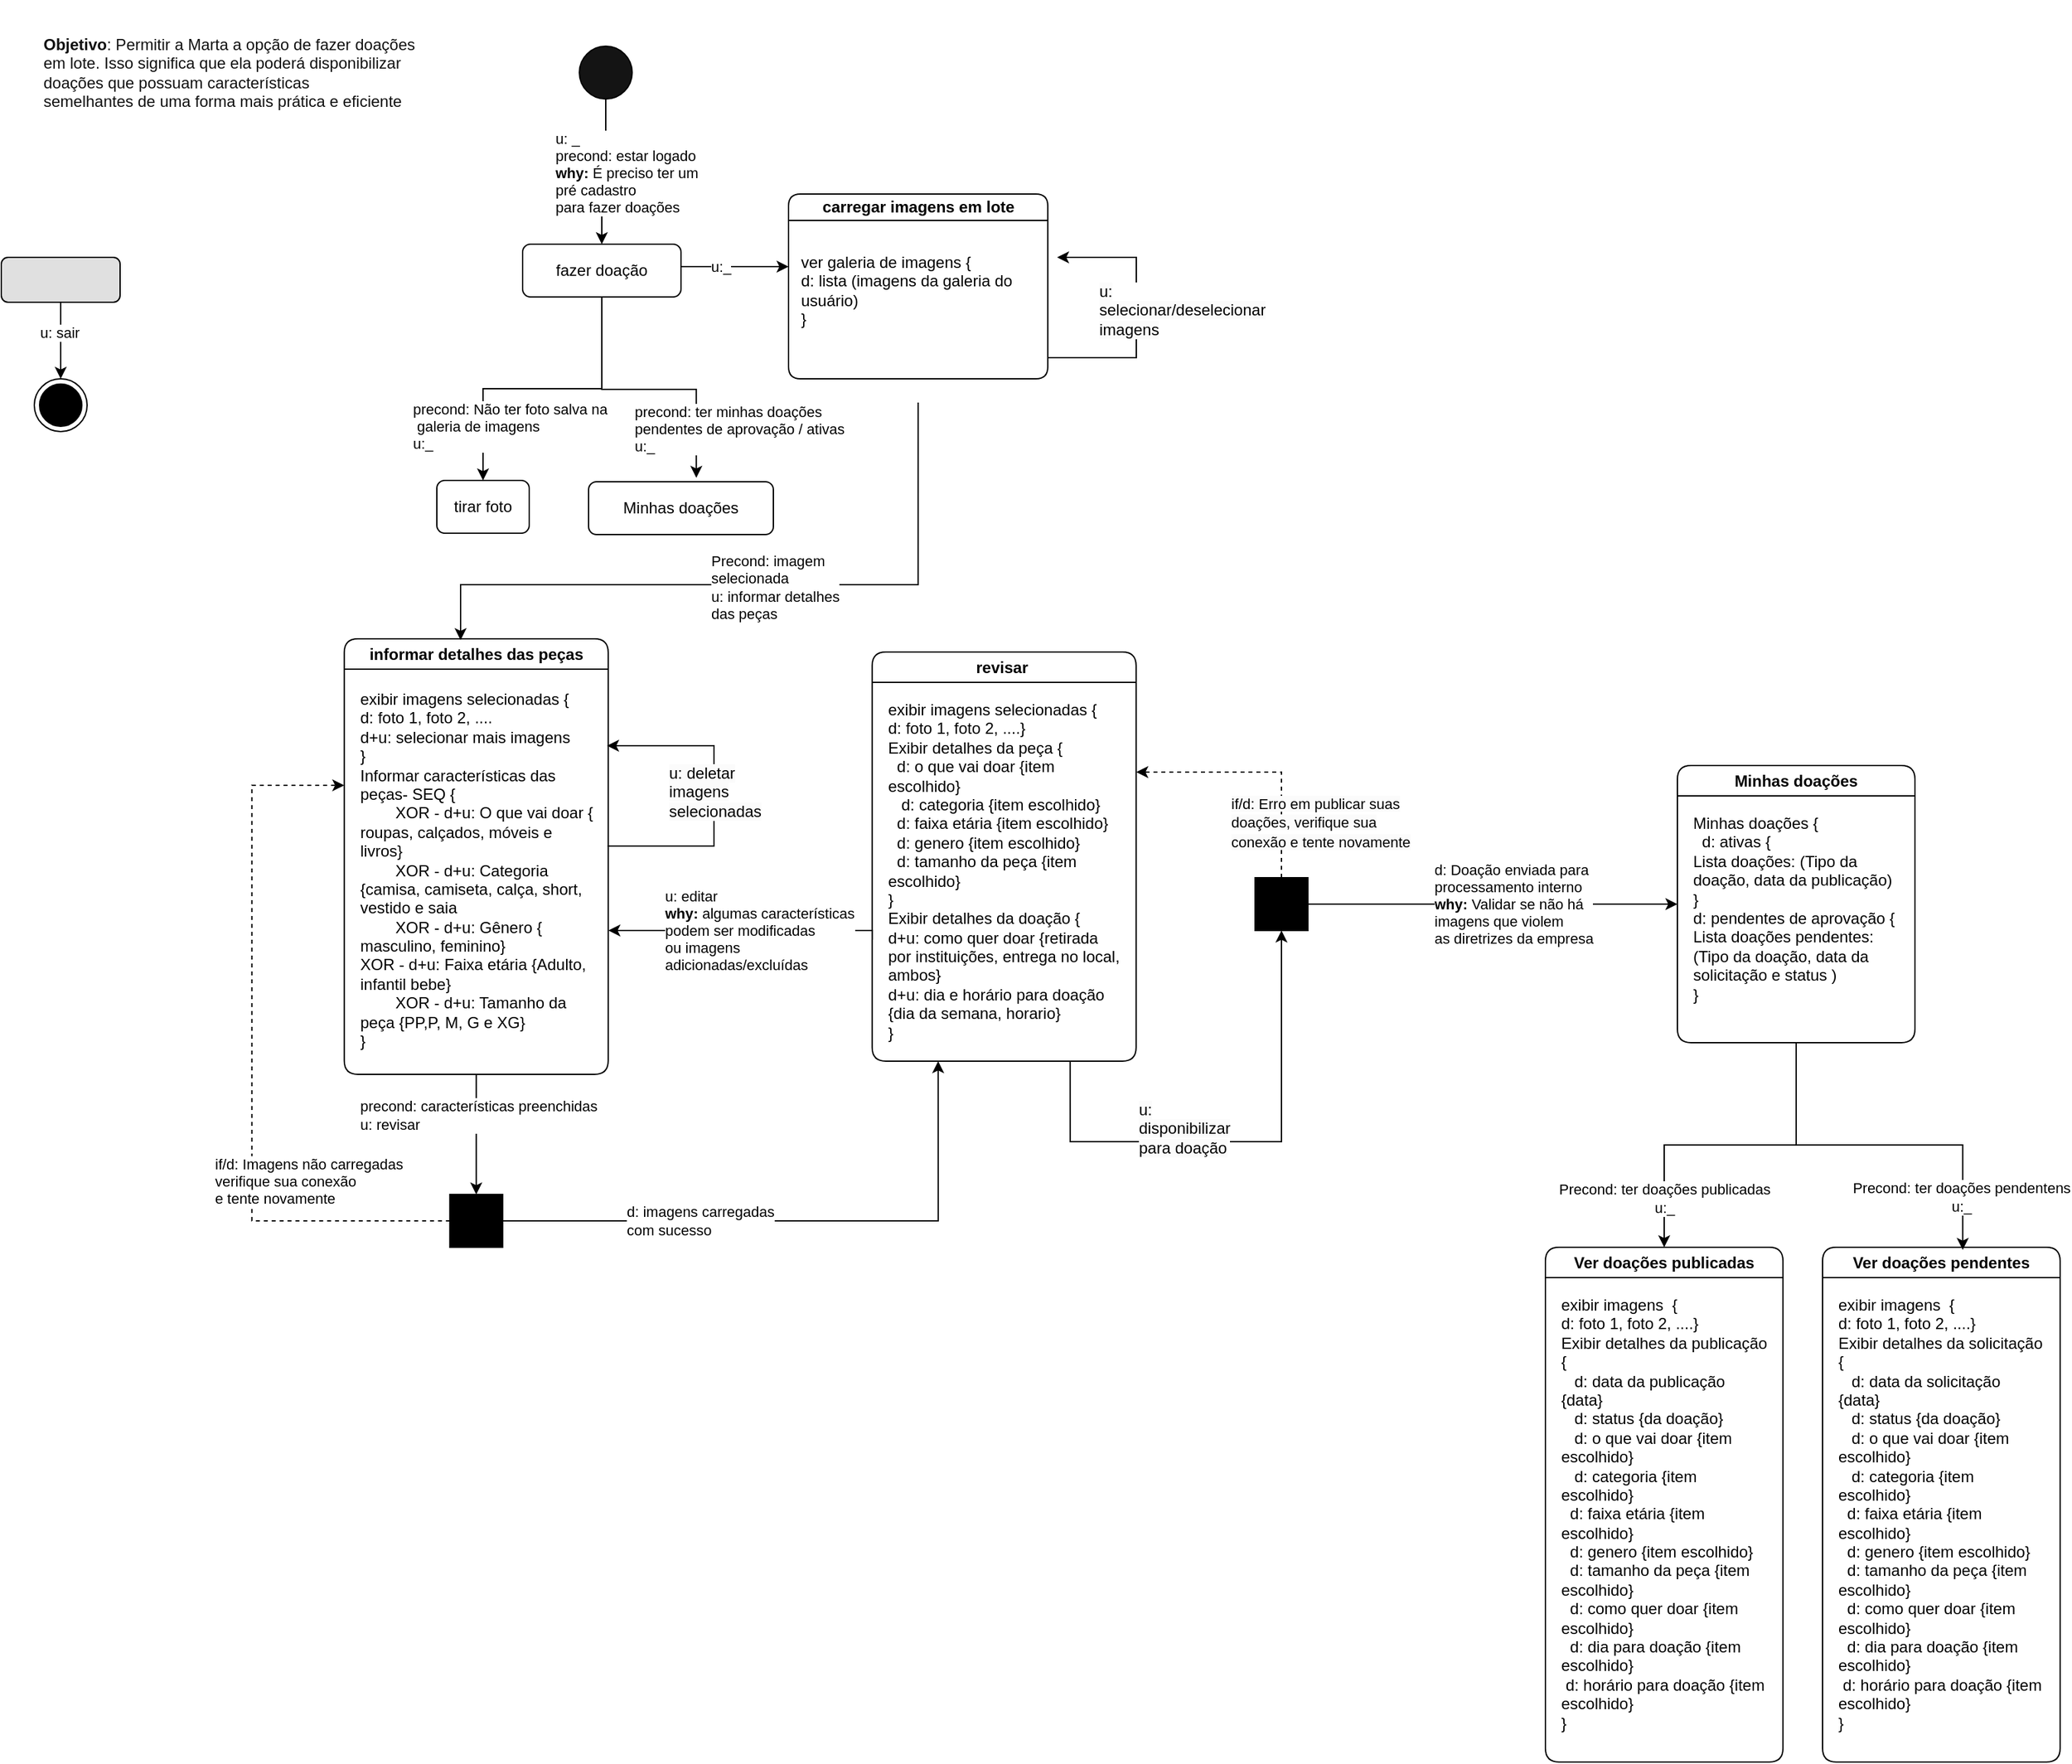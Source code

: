 <mxfile version="24.2.5" type="device">
  <diagram name="Juliano-Marta-2" id="yAd-Tq3l6dt5-tlFk5LD">
    <mxGraphModel dx="1114" dy="671" grid="1" gridSize="10" guides="1" tooltips="1" connect="1" arrows="1" fold="1" page="1" pageScale="1" pageWidth="827" pageHeight="1169" math="0" shadow="0">
      <root>
        <mxCell id="iCmCGEU5eT1s75Sd7U7e-0" />
        <mxCell id="iCmCGEU5eT1s75Sd7U7e-1" parent="iCmCGEU5eT1s75Sd7U7e-0" />
        <mxCell id="iCmCGEU5eT1s75Sd7U7e-2" value="" style="edgeStyle=orthogonalEdgeStyle;rounded=0;orthogonalLoop=1;jettySize=auto;html=1;" parent="iCmCGEU5eT1s75Sd7U7e-1" edge="1">
          <mxGeometry relative="1" as="geometry">
            <mxPoint x="970" y="245" as="sourcePoint" />
          </mxGeometry>
        </mxCell>
        <mxCell id="iCmCGEU5eT1s75Sd7U7e-3" value="" style="edgeStyle=orthogonalEdgeStyle;rounded=0;orthogonalLoop=1;jettySize=auto;html=1;" parent="iCmCGEU5eT1s75Sd7U7e-1" edge="1">
          <mxGeometry relative="1" as="geometry">
            <mxPoint x="1200" y="245" as="sourcePoint" />
          </mxGeometry>
        </mxCell>
        <mxCell id="iCmCGEU5eT1s75Sd7U7e-4" value="" style="edgeStyle=orthogonalEdgeStyle;rounded=0;orthogonalLoop=1;jettySize=auto;html=1;" parent="iCmCGEU5eT1s75Sd7U7e-1" edge="1">
          <mxGeometry relative="1" as="geometry">
            <mxPoint x="1415" y="245" as="sourcePoint" />
          </mxGeometry>
        </mxCell>
        <mxCell id="iCmCGEU5eT1s75Sd7U7e-5" value="" style="edgeStyle=orthogonalEdgeStyle;rounded=0;orthogonalLoop=1;jettySize=auto;html=1;" parent="iCmCGEU5eT1s75Sd7U7e-1" edge="1">
          <mxGeometry relative="1" as="geometry">
            <mxPoint x="1630" y="245" as="sourcePoint" />
          </mxGeometry>
        </mxCell>
        <mxCell id="iCmCGEU5eT1s75Sd7U7e-9" value="" style="edgeStyle=orthogonalEdgeStyle;rounded=0;orthogonalLoop=1;jettySize=auto;html=1;" parent="iCmCGEU5eT1s75Sd7U7e-1" edge="1">
          <mxGeometry relative="1" as="geometry">
            <mxPoint x="636.5" y="247" as="targetPoint" />
            <mxPoint x="555.0" y="247" as="sourcePoint" />
          </mxGeometry>
        </mxCell>
        <mxCell id="iCmCGEU5eT1s75Sd7U7e-10" value="u:_" style="edgeLabel;html=1;align=center;verticalAlign=middle;resizable=0;points=[];" parent="iCmCGEU5eT1s75Sd7U7e-9" connectable="0" vertex="1">
          <mxGeometry x="-0.279" relative="1" as="geometry">
            <mxPoint as="offset" />
          </mxGeometry>
        </mxCell>
        <mxCell id="iCmCGEU5eT1s75Sd7U7e-15" value="" style="group" parent="iCmCGEU5eT1s75Sd7U7e-1" connectable="0" vertex="1">
          <mxGeometry x="299.86" y="529" width="200" height="330" as="geometry" />
        </mxCell>
        <mxCell id="iCmCGEU5eT1s75Sd7U7e-16" value="informar detalhes das peças" style="swimlane;whiteSpace=wrap;html=1;rounded=1;container=0;" parent="iCmCGEU5eT1s75Sd7U7e-15" vertex="1">
          <mxGeometry width="200" height="330" as="geometry" />
        </mxCell>
        <mxCell id="iCmCGEU5eT1s75Sd7U7e-17" value="exibir imagens selecionadas {&lt;br&gt;d: foto 1, foto 2, ....&lt;br&gt;d+u: selecionar mais imagens&lt;br&gt;}&lt;br&gt;Informar características das peças- SEQ {&lt;br&gt;&lt;span style=&quot;white-space: pre;&quot;&gt;&#x9;&lt;/span&gt;XOR - d+u: O que vai doar { roupas, calçados, móveis e livros}&lt;br&gt;&lt;span style=&quot;white-space: pre;&quot;&gt;&#x9;&lt;/span&gt;XOR -&amp;nbsp;d+u: Categoria {camisa, camiseta, calça, short, vestido e saia&lt;br&gt;&lt;span style=&quot;white-space: pre;&quot;&gt;&#x9;&lt;/span&gt;XOR -&amp;nbsp;d+u: Gênero { masculino, feminino}&lt;span style=&quot;white-space: pre;&quot;&gt;&#x9;&lt;/span&gt;&lt;br&gt;XOR -&amp;nbsp;d+u: Faixa etária {Adulto, infantil bebe}&lt;br&gt;&lt;span style=&quot;white-space: pre;&quot;&gt;&#x9;&lt;/span&gt;XOR -&amp;nbsp;d+u: Tamanho da peça {PP,P, M, G e XG}&lt;br&gt;}" style="text;html=1;align=left;verticalAlign=top;whiteSpace=wrap;rounded=0;container=0;" parent="iCmCGEU5eT1s75Sd7U7e-15" vertex="1">
          <mxGeometry x="10" y="31.935" width="180" height="287.419" as="geometry" />
        </mxCell>
        <mxCell id="iCmCGEU5eT1s75Sd7U7e-18" style="edgeStyle=orthogonalEdgeStyle;rounded=0;orthogonalLoop=1;jettySize=auto;html=1;exitX=0.5;exitY=1;exitDx=0;exitDy=0;" parent="iCmCGEU5eT1s75Sd7U7e-1" edge="1">
          <mxGeometry relative="1" as="geometry">
            <Array as="points">
              <mxPoint x="735" y="488" />
              <mxPoint x="388" y="488" />
            </Array>
            <mxPoint x="734.715" y="350" as="sourcePoint" />
            <mxPoint x="388" y="530" as="targetPoint" />
          </mxGeometry>
        </mxCell>
        <mxCell id="iCmCGEU5eT1s75Sd7U7e-19" value="Precond: imagem &lt;br&gt;selecionada&lt;br&gt;u: informar detalhes &lt;br&gt;das peças" style="edgeLabel;html=1;align=left;verticalAlign=middle;resizable=0;points=[];" parent="iCmCGEU5eT1s75Sd7U7e-18" connectable="0" vertex="1">
          <mxGeometry x="-0.03" y="2" relative="1" as="geometry">
            <mxPoint x="-41" as="offset" />
          </mxGeometry>
        </mxCell>
        <mxCell id="iCmCGEU5eT1s75Sd7U7e-20" style="edgeStyle=orthogonalEdgeStyle;rounded=0;orthogonalLoop=1;jettySize=auto;html=1;" parent="iCmCGEU5eT1s75Sd7U7e-1" edge="1">
          <mxGeometry relative="1" as="geometry">
            <mxPoint x="700" y="757" as="sourcePoint" />
            <mxPoint x="500" y="750" as="targetPoint" />
            <Array as="points">
              <mxPoint x="700" y="750" />
            </Array>
          </mxGeometry>
        </mxCell>
        <mxCell id="ITZU4n59MmsmW6ebiXtw-7" value="&lt;span style=&quot;&quot;&gt;u: editar&lt;/span&gt;&lt;br style=&quot;&quot;&gt;&lt;b style=&quot;&quot;&gt;why:&amp;nbsp;&lt;/b&gt;&lt;span style=&quot;&quot;&gt;algumas características&lt;/span&gt;&lt;br style=&quot;&quot;&gt;&lt;span style=&quot;&quot;&gt;podem ser modificadas&lt;br&gt;ou imagens&lt;br&gt;&lt;div style=&quot;&quot;&gt;adicionadas/excluídas&lt;/div&gt;&lt;/span&gt;" style="edgeLabel;html=1;align=left;verticalAlign=middle;resizable=0;points=[];" parent="iCmCGEU5eT1s75Sd7U7e-20" vertex="1" connectable="0">
          <mxGeometry x="0.078" relative="1" as="geometry">
            <mxPoint x="-55" as="offset" />
          </mxGeometry>
        </mxCell>
        <mxCell id="iCmCGEU5eT1s75Sd7U7e-22" style="edgeStyle=orthogonalEdgeStyle;rounded=0;orthogonalLoop=1;jettySize=auto;html=1;exitX=0.75;exitY=1;exitDx=0;exitDy=0;entryX=0.5;entryY=1;entryDx=0;entryDy=0;" parent="iCmCGEU5eT1s75Sd7U7e-1" source="iCmCGEU5eT1s75Sd7U7e-24" target="iCmCGEU5eT1s75Sd7U7e-44" edge="1">
          <mxGeometry relative="1" as="geometry">
            <Array as="points">
              <mxPoint x="850" y="910" />
              <mxPoint x="1010" y="910" />
            </Array>
          </mxGeometry>
        </mxCell>
        <mxCell id="iCmCGEU5eT1s75Sd7U7e-23" value="&lt;span style=&quot;text-wrap: wrap; font-size: 12px; background-color: rgb(251, 251, 251);&quot;&gt;u: disponibilizar&lt;/span&gt;&lt;br style=&quot;text-wrap: wrap; font-size: 12px; background-color: rgb(251, 251, 251);&quot;&gt;&lt;span style=&quot;text-wrap: wrap; font-size: 12px; background-color: rgb(251, 251, 251);&quot;&gt;para doação&lt;/span&gt;" style="edgeLabel;html=1;align=left;verticalAlign=middle;resizable=0;points=[];" parent="iCmCGEU5eT1s75Sd7U7e-22" connectable="0" vertex="1">
          <mxGeometry x="0.055" y="-2" relative="1" as="geometry">
            <mxPoint x="-90" y="-12" as="offset" />
          </mxGeometry>
        </mxCell>
        <mxCell id="iCmCGEU5eT1s75Sd7U7e-24" value="&lt;div&gt;revisar&amp;nbsp;&lt;/div&gt;" style="swimlane;whiteSpace=wrap;html=1;rounded=1;container=0;" parent="iCmCGEU5eT1s75Sd7U7e-1" vertex="1">
          <mxGeometry x="699.86" y="539" width="200" height="310" as="geometry" />
        </mxCell>
        <mxCell id="iCmCGEU5eT1s75Sd7U7e-25" value="exibir imagens selecionadas { &lt;br&gt;d: foto 1, foto 2, ....}&lt;br&gt;Exibir detalhes da peça {&lt;br&gt;&amp;nbsp; d: o que vai doar {item escolhido}&lt;br&gt;&amp;nbsp; &amp;nbsp;d: categoria {item escolhido}&lt;br&gt;&amp;nbsp; d: faixa etária {item escolhido}&lt;div&gt;&amp;nbsp; d: genero&amp;nbsp;&lt;span style=&quot;background-color: initial;&quot;&gt;{item escolhido}&lt;/span&gt;&lt;/div&gt;&lt;div&gt;&amp;nbsp; d: tamanho da peça {item escolhido}&lt;br&gt;&lt;div&gt;}&lt;br&gt;Exibir detalhes&amp;nbsp;da doação {&lt;br&gt;&lt;div&gt;d+u: como quer doar {retirada por instituições, entrega no local, ambos}&lt;br&gt;d+u: dia e horário para doação {dia da semana, horario}&lt;br&gt;&lt;div&gt;}&lt;/div&gt;&lt;/div&gt;&lt;/div&gt;&lt;/div&gt;" style="text;html=1;align=left;verticalAlign=top;whiteSpace=wrap;rounded=0;container=0;" parent="iCmCGEU5eT1s75Sd7U7e-24" vertex="1">
          <mxGeometry x="10" y="30" width="180" height="260" as="geometry" />
        </mxCell>
        <mxCell id="ITZU4n59MmsmW6ebiXtw-4" style="edgeStyle=orthogonalEdgeStyle;rounded=0;orthogonalLoop=1;jettySize=auto;html=1;exitX=1;exitY=0.75;exitDx=0;exitDy=0;" parent="iCmCGEU5eT1s75Sd7U7e-1" edge="1">
          <mxGeometry relative="1" as="geometry">
            <mxPoint x="840" y="240" as="targetPoint" />
            <mxPoint x="832.93" y="316" as="sourcePoint" />
            <Array as="points">
              <mxPoint x="900" y="316" />
              <mxPoint x="900" y="240" />
            </Array>
          </mxGeometry>
        </mxCell>
        <mxCell id="ITZU4n59MmsmW6ebiXtw-6" value="&lt;span style=&quot;font-size: 12px; text-wrap: wrap; background-color: rgb(251, 251, 251);&quot;&gt;u: selecionar/deselecionar imagens&lt;/span&gt;" style="edgeLabel;html=1;align=left;verticalAlign=middle;resizable=0;points=[];" parent="ITZU4n59MmsmW6ebiXtw-4" vertex="1" connectable="0">
          <mxGeometry x="0.021" relative="1" as="geometry">
            <mxPoint x="-30" as="offset" />
          </mxGeometry>
        </mxCell>
        <mxCell id="iCmCGEU5eT1s75Sd7U7e-26" value="carregar imagens em lote" style="swimlane;whiteSpace=wrap;html=1;rounded=1;container=0;startSize=20;" parent="iCmCGEU5eT1s75Sd7U7e-1" vertex="1">
          <mxGeometry x="636.5" y="192" width="196.43" height="140" as="geometry" />
        </mxCell>
        <mxCell id="iCmCGEU5eT1s75Sd7U7e-27" value="ver galeria de imagens {&lt;br&gt;d: lista (imagens da galeria do usuário)&lt;br&gt;&lt;span style=&quot;background-color: initial;&quot;&gt;}&lt;/span&gt;&lt;div&gt;&lt;div&gt;&lt;br&gt;&lt;/div&gt;&lt;/div&gt;" style="text;html=1;align=left;verticalAlign=top;whiteSpace=wrap;rounded=0;container=0;" parent="iCmCGEU5eT1s75Sd7U7e-26" vertex="1">
          <mxGeometry x="7.14" y="38" width="182.14" height="70" as="geometry" />
        </mxCell>
        <mxCell id="iCmCGEU5eT1s75Sd7U7e-28" style="edgeStyle=orthogonalEdgeStyle;rounded=0;orthogonalLoop=1;jettySize=auto;html=1;" parent="iCmCGEU5eT1s75Sd7U7e-1" source="iCmCGEU5eT1s75Sd7U7e-30" target="iCmCGEU5eT1s75Sd7U7e-31" edge="1">
          <mxGeometry relative="1" as="geometry" />
        </mxCell>
        <mxCell id="iCmCGEU5eT1s75Sd7U7e-29" value="&lt;span style=&quot;text-align: left;&quot;&gt;u: sair&lt;/span&gt;" style="edgeLabel;html=1;align=center;verticalAlign=middle;resizable=0;points=[];" parent="iCmCGEU5eT1s75Sd7U7e-28" vertex="1" connectable="0">
          <mxGeometry x="-0.211" y="-1" relative="1" as="geometry">
            <mxPoint as="offset" />
          </mxGeometry>
        </mxCell>
        <mxCell id="iCmCGEU5eT1s75Sd7U7e-30" value="" style="rounded=1;whiteSpace=wrap;html=1;fillColor=#E0E0E0;container=0;" parent="iCmCGEU5eT1s75Sd7U7e-1" vertex="1">
          <mxGeometry x="40" y="240" width="90" height="34" as="geometry" />
        </mxCell>
        <mxCell id="iCmCGEU5eT1s75Sd7U7e-31" value="" style="ellipse;html=1;shape=endState;fillColor=#000000;strokeColor=#000000;container=0;" parent="iCmCGEU5eT1s75Sd7U7e-1" vertex="1">
          <mxGeometry x="65" y="332" width="40" height="40" as="geometry" />
        </mxCell>
        <mxCell id="iCmCGEU5eT1s75Sd7U7e-32" value="&lt;font style=&quot;font-size: 12px;&quot; face=&quot;Helvetica&quot;&gt;&lt;span style=&quot;color: rgb(17, 17, 17);&quot;&gt;&lt;b&gt;Objetivo&lt;/b&gt;: Permitir a&amp;nbsp;&lt;/span&gt;&lt;span style=&quot;line-height: var(--cib-type-subtitle2-stronger-line-height); font-weight: var(--cib-type-subtitle2-stronger-font-weight); font-variation-settings: var(--cib-type-subtitle2-stronger-font-variation-settings); color: rgb(17, 17, 17);&quot;&gt;Marta&lt;/span&gt;&lt;span style=&quot;color: rgb(17, 17, 17);&quot;&gt;&amp;nbsp;a opção de&amp;nbsp;&lt;/span&gt;&lt;span style=&quot;line-height: var(--cib-type-subtitle2-stronger-line-height); font-weight: var(--cib-type-subtitle2-stronger-font-weight); font-variation-settings: var(--cib-type-subtitle2-stronger-font-variation-settings); color: rgb(17, 17, 17);&quot;&gt;fazer doações em lote&lt;/span&gt;&lt;span style=&quot;color: rgb(17, 17, 17);&quot;&gt;. Isso significa que ela poderá disponibilizar doações que possuam&amp;nbsp;&lt;/span&gt;&lt;span style=&quot;line-height: var(--cib-type-subtitle2-stronger-line-height); font-weight: var(--cib-type-subtitle2-stronger-font-weight); font-variation-settings: var(--cib-type-subtitle2-stronger-font-variation-settings); color: rgb(17, 17, 17);&quot;&gt;características semelhantes&lt;/span&gt;&lt;span style=&quot;color: rgb(17, 17, 17);&quot;&gt;&amp;nbsp;de uma forma mais&amp;nbsp;&lt;/span&gt;&lt;span style=&quot;line-height: var(--cib-type-subtitle2-stronger-line-height); font-weight: var(--cib-type-subtitle2-stronger-font-weight); font-variation-settings: var(--cib-type-subtitle2-stronger-font-variation-settings); color: rgb(17, 17, 17);&quot;&gt;prática e eficiente&lt;/span&gt;&lt;/font&gt;" style="text;html=1;align=left;verticalAlign=middle;whiteSpace=wrap;rounded=0;" parent="iCmCGEU5eT1s75Sd7U7e-1" vertex="1">
          <mxGeometry x="70" y="45" width="290" height="110" as="geometry" />
        </mxCell>
        <mxCell id="iCmCGEU5eT1s75Sd7U7e-33" style="edgeStyle=orthogonalEdgeStyle;rounded=0;orthogonalLoop=1;jettySize=auto;html=1;entryX=0.25;entryY=1;entryDx=0;entryDy=0;" parent="iCmCGEU5eT1s75Sd7U7e-1" source="iCmCGEU5eT1s75Sd7U7e-37" target="iCmCGEU5eT1s75Sd7U7e-24" edge="1">
          <mxGeometry relative="1" as="geometry">
            <mxPoint x="679.86" y="630.0" as="targetPoint" />
            <Array as="points">
              <mxPoint x="750" y="970" />
            </Array>
          </mxGeometry>
        </mxCell>
        <mxCell id="iCmCGEU5eT1s75Sd7U7e-34" value="d: imagens carregadas &lt;br&gt;com sucesso" style="edgeLabel;html=1;align=left;verticalAlign=middle;resizable=0;points=[];" parent="iCmCGEU5eT1s75Sd7U7e-33" vertex="1" connectable="0">
          <mxGeometry x="-0.38" y="-1" relative="1" as="geometry">
            <mxPoint x="-48" y="-1" as="offset" />
          </mxGeometry>
        </mxCell>
        <mxCell id="iCmCGEU5eT1s75Sd7U7e-35" style="edgeStyle=orthogonalEdgeStyle;rounded=0;orthogonalLoop=1;jettySize=auto;html=1;dashed=1;" parent="iCmCGEU5eT1s75Sd7U7e-1" source="iCmCGEU5eT1s75Sd7U7e-37" edge="1">
          <mxGeometry relative="1" as="geometry">
            <mxPoint x="299.86" y="640.0" as="targetPoint" />
            <Array as="points">
              <mxPoint x="229.86" y="970" />
              <mxPoint x="229.86" y="640" />
            </Array>
          </mxGeometry>
        </mxCell>
        <mxCell id="iCmCGEU5eT1s75Sd7U7e-36" value="if/d: Imagens não carregadas &lt;br&gt;verifique sua conexão &lt;br&gt;e tente novamente" style="edgeLabel;html=1;align=left;verticalAlign=middle;resizable=0;points=[];" parent="iCmCGEU5eT1s75Sd7U7e-35" vertex="1" connectable="0">
          <mxGeometry x="0.165" y="-3" relative="1" as="geometry">
            <mxPoint x="-33" y="140" as="offset" />
          </mxGeometry>
        </mxCell>
        <mxCell id="iCmCGEU5eT1s75Sd7U7e-37" value="" style="whiteSpace=wrap;html=1;aspect=fixed;fillColor=#000000;container=0;" parent="iCmCGEU5eT1s75Sd7U7e-1" vertex="1">
          <mxGeometry x="379.86" y="950" width="40" height="40" as="geometry" />
        </mxCell>
        <mxCell id="iCmCGEU5eT1s75Sd7U7e-38" value="" style="edgeStyle=orthogonalEdgeStyle;rounded=0;orthogonalLoop=1;jettySize=auto;html=1;" parent="iCmCGEU5eT1s75Sd7U7e-1" source="iCmCGEU5eT1s75Sd7U7e-16" target="iCmCGEU5eT1s75Sd7U7e-37" edge="1">
          <mxGeometry relative="1" as="geometry" />
        </mxCell>
        <mxCell id="iCmCGEU5eT1s75Sd7U7e-39" value="precond: características preenchidas&amp;nbsp;&lt;br&gt;u: revisar" style="edgeLabel;html=1;align=left;verticalAlign=middle;resizable=0;points=[];" parent="iCmCGEU5eT1s75Sd7U7e-38" vertex="1" connectable="0">
          <mxGeometry x="-0.033" relative="1" as="geometry">
            <mxPoint x="-90" y="-13" as="offset" />
          </mxGeometry>
        </mxCell>
        <mxCell id="iCmCGEU5eT1s75Sd7U7e-41" style="edgeStyle=orthogonalEdgeStyle;rounded=0;orthogonalLoop=1;jettySize=auto;html=1;exitX=0.5;exitY=0;exitDx=0;exitDy=0;dashed=1;" parent="iCmCGEU5eT1s75Sd7U7e-1" source="iCmCGEU5eT1s75Sd7U7e-44" edge="1">
          <mxGeometry relative="1" as="geometry">
            <mxPoint x="900" y="630" as="targetPoint" />
            <Array as="points">
              <mxPoint x="1010" y="630" />
            </Array>
          </mxGeometry>
        </mxCell>
        <mxCell id="iCmCGEU5eT1s75Sd7U7e-42" style="edgeStyle=orthogonalEdgeStyle;rounded=0;orthogonalLoop=1;jettySize=auto;html=1;entryX=0;entryY=0.5;entryDx=0;entryDy=0;" parent="iCmCGEU5eT1s75Sd7U7e-1" source="iCmCGEU5eT1s75Sd7U7e-44" target="iCmCGEU5eT1s75Sd7U7e-45" edge="1">
          <mxGeometry relative="1" as="geometry" />
        </mxCell>
        <mxCell id="iCmCGEU5eT1s75Sd7U7e-43" value="d: Doação enviada para &lt;br&gt;processamento interno&lt;br&gt;&lt;b&gt;why:&lt;/b&gt;&amp;nbsp;Validar se não há &lt;br&gt;imagens que violem&amp;nbsp;&lt;br&gt;&lt;div&gt;as diretrizes da empresa&lt;/div&gt;" style="edgeLabel;html=1;align=left;verticalAlign=middle;resizable=0;points=[];" parent="iCmCGEU5eT1s75Sd7U7e-42" connectable="0" vertex="1">
          <mxGeometry x="-0.17" y="-2" relative="1" as="geometry">
            <mxPoint x="-22" y="-2" as="offset" />
          </mxGeometry>
        </mxCell>
        <mxCell id="iCmCGEU5eT1s75Sd7U7e-44" value="" style="whiteSpace=wrap;html=1;aspect=fixed;fillColor=#000000;container=0;" parent="iCmCGEU5eT1s75Sd7U7e-1" vertex="1">
          <mxGeometry x="990.0" y="710" width="40" height="40" as="geometry" />
        </mxCell>
        <mxCell id="kDFJ6UlDcrJAM66Nnpf--2" style="edgeStyle=orthogonalEdgeStyle;rounded=0;orthogonalLoop=1;jettySize=auto;html=1;exitX=0.5;exitY=1;exitDx=0;exitDy=0;entryX=0.5;entryY=0;entryDx=0;entryDy=0;" parent="iCmCGEU5eT1s75Sd7U7e-1" source="iCmCGEU5eT1s75Sd7U7e-45" target="kDFJ6UlDcrJAM66Nnpf--0" edge="1">
          <mxGeometry relative="1" as="geometry" />
        </mxCell>
        <mxCell id="kDFJ6UlDcrJAM66Nnpf--6" value="Precond: ter doações publicadas&lt;br&gt;u:_" style="edgeLabel;html=1;align=center;verticalAlign=middle;resizable=0;points=[];" parent="kDFJ6UlDcrJAM66Nnpf--2" vertex="1" connectable="0">
          <mxGeometry x="0.709" relative="1" as="geometry">
            <mxPoint as="offset" />
          </mxGeometry>
        </mxCell>
        <mxCell id="iCmCGEU5eT1s75Sd7U7e-45" value="Minhas doações" style="swimlane;whiteSpace=wrap;html=1;rounded=1;container=0;" parent="iCmCGEU5eT1s75Sd7U7e-1" vertex="1">
          <mxGeometry x="1310" y="625" width="180" height="210" as="geometry" />
        </mxCell>
        <mxCell id="iCmCGEU5eT1s75Sd7U7e-46" value="&lt;div style=&quot;&quot;&gt;Minhas doações {&lt;br&gt;&amp;nbsp; d: ativas {&lt;/div&gt;&lt;div style=&quot;&quot;&gt;&lt;span style=&quot;background-color: initial;&quot;&gt;Lista doações: (Tipo da&amp;nbsp; &amp;nbsp; &amp;nbsp; &amp;nbsp; &amp;nbsp; doação, data da publicação)&lt;br&gt;&lt;/span&gt;&lt;span style=&quot;background-color: initial;&quot;&gt;}&lt;/span&gt;&lt;/div&gt;&lt;div style=&quot;&quot;&gt;d: pendentes de aprovação {&lt;br&gt;&lt;span style=&quot;background-color: initial;&quot;&gt;Lista doações pendentes: (Tipo da doação, data da solicitação e status )&lt;br&gt;&lt;/span&gt;&lt;span style=&quot;background-color: initial;&quot;&gt;}&lt;/span&gt;&lt;br&gt;&lt;span style=&quot;background-color: initial;&quot;&gt;&lt;br&gt;&lt;/span&gt;&lt;br&gt;&lt;/div&gt;" style="text;html=1;align=left;verticalAlign=top;whiteSpace=wrap;rounded=0;container=0;" parent="iCmCGEU5eT1s75Sd7U7e-45" vertex="1">
          <mxGeometry x="10" y="30" width="160" height="160" as="geometry" />
        </mxCell>
        <mxCell id="iCmCGEU5eT1s75Sd7U7e-47" value="&lt;span style=&quot;color: rgb(0, 0, 0); font-family: Helvetica; font-size: 11px; font-style: normal; font-variant-ligatures: normal; font-variant-caps: normal; font-weight: 400; letter-spacing: normal; orphans: 2; text-align: left; text-indent: 0px; text-transform: none; widows: 2; word-spacing: 0px; -webkit-text-stroke-width: 0px; white-space: normal; background-color: rgb(251, 251, 251); text-decoration-thickness: initial; text-decoration-style: initial; text-decoration-color: initial; display: inline !important; float: none;&quot;&gt;if/d: Erro em publicar suas doações, verifique sua conexão e tente novamente&lt;/span&gt;" style="text;whiteSpace=wrap;html=1;" parent="iCmCGEU5eT1s75Sd7U7e-1" vertex="1">
          <mxGeometry x="970" y="640" width="140" height="50" as="geometry" />
        </mxCell>
        <mxCell id="BIuBNqjKTY_bCoIhKtUK-0" value="-" style="edgeStyle=orthogonalEdgeStyle;rounded=0;orthogonalLoop=1;jettySize=auto;html=1;" parent="iCmCGEU5eT1s75Sd7U7e-1" source="jQYMaavByfsi5GDmGxD5-0" target="BIuBNqjKTY_bCoIhKtUK-5" edge="1">
          <mxGeometry relative="1" as="geometry">
            <mxPoint x="495" y="150" as="sourcePoint" />
          </mxGeometry>
        </mxCell>
        <mxCell id="BIuBNqjKTY_bCoIhKtUK-1" value="u: _&lt;br&gt;precond: estar logado&lt;br&gt;&lt;b&gt;why:&amp;nbsp;&lt;/b&gt;É preciso ter um&lt;br&gt;pré cadastro&lt;br&gt;para fazer doações" style="edgeLabel;html=1;align=left;verticalAlign=middle;resizable=0;points=[];" parent="BIuBNqjKTY_bCoIhKtUK-0" connectable="0" vertex="1">
          <mxGeometry x="-0.025" relative="1" as="geometry">
            <mxPoint x="-40" y="1" as="offset" />
          </mxGeometry>
        </mxCell>
        <mxCell id="BIuBNqjKTY_bCoIhKtUK-3" style="edgeStyle=orthogonalEdgeStyle;rounded=0;orthogonalLoop=1;jettySize=auto;html=1;entryX=0.5;entryY=0;entryDx=0;entryDy=0;" parent="iCmCGEU5eT1s75Sd7U7e-1" source="BIuBNqjKTY_bCoIhKtUK-5" target="BIuBNqjKTY_bCoIhKtUK-6" edge="1">
          <mxGeometry relative="1" as="geometry" />
        </mxCell>
        <mxCell id="BIuBNqjKTY_bCoIhKtUK-4" value="precond: Não ter foto salva na&lt;br&gt;&amp;nbsp;galeria de imagens&lt;br&gt;u:_" style="edgeLabel;html=1;align=left;verticalAlign=middle;resizable=0;points=[];" parent="BIuBNqjKTY_bCoIhKtUK-3" connectable="0" vertex="1">
          <mxGeometry x="0.64" relative="1" as="geometry">
            <mxPoint x="-55" as="offset" />
          </mxGeometry>
        </mxCell>
        <mxCell id="BIuBNqjKTY_bCoIhKtUK-5" value="fazer doação" style="rounded=1;whiteSpace=wrap;html=1;fillColor=#FFFFFF;" parent="iCmCGEU5eT1s75Sd7U7e-1" vertex="1">
          <mxGeometry x="435" y="230" width="120" height="40" as="geometry" />
        </mxCell>
        <mxCell id="BIuBNqjKTY_bCoIhKtUK-6" value="tirar foto" style="rounded=1;whiteSpace=wrap;html=1;fillColor=#FFFFFF;" parent="iCmCGEU5eT1s75Sd7U7e-1" vertex="1">
          <mxGeometry x="370" y="409" width="70" height="40" as="geometry" />
        </mxCell>
        <mxCell id="BIuBNqjKTY_bCoIhKtUK-7" value="Minhas doações" style="rounded=1;whiteSpace=wrap;html=1;fillColor=#FFFFFF;" parent="iCmCGEU5eT1s75Sd7U7e-1" vertex="1">
          <mxGeometry x="485" y="410" width="140" height="40" as="geometry" />
        </mxCell>
        <mxCell id="BIuBNqjKTY_bCoIhKtUK-8" style="edgeStyle=orthogonalEdgeStyle;rounded=0;orthogonalLoop=1;jettySize=auto;html=1;entryX=0.583;entryY=-0.075;entryDx=0;entryDy=0;entryPerimeter=0;" parent="iCmCGEU5eT1s75Sd7U7e-1" source="BIuBNqjKTY_bCoIhKtUK-5" target="BIuBNqjKTY_bCoIhKtUK-7" edge="1">
          <mxGeometry relative="1" as="geometry" />
        </mxCell>
        <mxCell id="BIuBNqjKTY_bCoIhKtUK-9" value="precond: ter minhas doações &lt;br&gt;pendentes de aprovação / ativas&lt;br&gt;u:_" style="edgeLabel;html=1;align=left;verticalAlign=middle;resizable=0;points=[];" parent="BIuBNqjKTY_bCoIhKtUK-8" connectable="0" vertex="1">
          <mxGeometry x="0.684" y="-4" relative="1" as="geometry">
            <mxPoint x="-45" y="-4" as="offset" />
          </mxGeometry>
        </mxCell>
        <mxCell id="jQYMaavByfsi5GDmGxD5-0" value="" style="ellipse;whiteSpace=wrap;html=1;aspect=fixed;fillColor=#141414;" parent="iCmCGEU5eT1s75Sd7U7e-1" vertex="1">
          <mxGeometry x="478" y="80" width="40" height="40" as="geometry" />
        </mxCell>
        <mxCell id="ITZU4n59MmsmW6ebiXtw-8" style="edgeStyle=orthogonalEdgeStyle;rounded=0;orthogonalLoop=1;jettySize=auto;html=1;exitX=1;exitY=0.75;exitDx=0;exitDy=0;" parent="iCmCGEU5eT1s75Sd7U7e-1" edge="1">
          <mxGeometry relative="1" as="geometry">
            <mxPoint x="499" y="610" as="targetPoint" />
            <mxPoint x="499.39" y="686" as="sourcePoint" />
            <Array as="points">
              <mxPoint x="580" y="686" />
              <mxPoint x="580" y="610" />
            </Array>
          </mxGeometry>
        </mxCell>
        <mxCell id="ITZU4n59MmsmW6ebiXtw-9" value="&lt;span style=&quot;font-size: 12px; text-wrap: wrap; background-color: rgb(251, 251, 251);&quot;&gt;u: deletar imagens &lt;br&gt;selecionadas&lt;/span&gt;" style="edgeLabel;html=1;align=left;verticalAlign=middle;resizable=0;points=[];" parent="ITZU4n59MmsmW6ebiXtw-8" vertex="1" connectable="0">
          <mxGeometry x="0.021" relative="1" as="geometry">
            <mxPoint x="-36" as="offset" />
          </mxGeometry>
        </mxCell>
        <mxCell id="ITZU4n59MmsmW6ebiXtw-10" value="Ver doações pendentes" style="swimlane;whiteSpace=wrap;html=1;rounded=1;container=0;" parent="iCmCGEU5eT1s75Sd7U7e-1" vertex="1">
          <mxGeometry x="1420" y="990" width="180" height="390" as="geometry" />
        </mxCell>
        <mxCell id="ITZU4n59MmsmW6ebiXtw-11" value="&lt;div style=&quot;&quot;&gt;exibir imagens&amp;nbsp; {&lt;br&gt;d: foto 1, foto 2, ....}&lt;br&gt;Exibir detalhes da solicitação {&lt;br&gt;&amp;nbsp; &amp;nbsp;d: data da solicitação {data}&amp;nbsp;&amp;nbsp;&lt;br&gt;&amp;nbsp; &amp;nbsp;d: status {da doação}&lt;br&gt;&amp;nbsp; &amp;nbsp;d: o que vai doar {item escolhido}&lt;br&gt;&amp;nbsp; &amp;nbsp;d: categoria {item escolhido}&lt;br&gt;&amp;nbsp; d: faixa etária {item escolhido}&lt;div&gt;&amp;nbsp; d: genero&amp;nbsp;&lt;span style=&quot;background-color: initial;&quot;&gt;{item escolhido}&lt;/span&gt;&lt;/div&gt;&lt;div&gt;&amp;nbsp; d: tamanho da peça {item escolhido}&lt;br&gt;&amp;nbsp; d: como quer doar {item escolhido}&lt;br&gt;&amp;nbsp; d: dia para doação {item escolhido}&lt;br&gt;&amp;nbsp;d: horário para doação {item escolhido}&amp;nbsp;&lt;br&gt;&lt;div&gt;}&lt;br&gt;&lt;/div&gt;&lt;/div&gt;&lt;/div&gt;" style="text;html=1;align=left;verticalAlign=top;whiteSpace=wrap;rounded=0;container=0;" parent="ITZU4n59MmsmW6ebiXtw-10" vertex="1">
          <mxGeometry x="10" y="30" width="160" height="350" as="geometry" />
        </mxCell>
        <mxCell id="kDFJ6UlDcrJAM66Nnpf--0" value="Ver doações publicadas" style="swimlane;whiteSpace=wrap;html=1;rounded=1;container=0;" parent="iCmCGEU5eT1s75Sd7U7e-1" vertex="1">
          <mxGeometry x="1210" y="990" width="180" height="390" as="geometry" />
        </mxCell>
        <mxCell id="kDFJ6UlDcrJAM66Nnpf--1" value="&lt;div style=&quot;&quot;&gt;exibir imagens&amp;nbsp; {&lt;br&gt;d: foto 1, foto 2, ....}&lt;br&gt;Exibir detalhes da publicação {&lt;br&gt;&amp;nbsp; &amp;nbsp;d: data da publicação {data}&amp;nbsp;&amp;nbsp;&lt;br&gt;&amp;nbsp; &amp;nbsp;d: status {da doação}&lt;br&gt;&amp;nbsp; &amp;nbsp;d: o que vai doar {item escolhido}&lt;br&gt;&amp;nbsp; &amp;nbsp;d: categoria {item escolhido}&lt;br&gt;&amp;nbsp; d: faixa etária {item escolhido}&lt;div&gt;&amp;nbsp; d: genero&amp;nbsp;&lt;span style=&quot;background-color: initial;&quot;&gt;{item escolhido}&lt;/span&gt;&lt;/div&gt;&lt;div&gt;&amp;nbsp; d: tamanho da peça {item escolhido}&lt;br&gt;&amp;nbsp; d: como quer doar {item escolhido}&lt;br&gt;&amp;nbsp; d: dia para doação {item escolhido}&lt;br&gt;&amp;nbsp;d: horário para doação {item escolhido}&amp;nbsp;&lt;br&gt;&lt;div&gt;}&lt;br&gt;&lt;br&gt;&lt;/div&gt;&lt;/div&gt;&lt;/div&gt;" style="text;html=1;align=left;verticalAlign=top;whiteSpace=wrap;rounded=0;container=0;" parent="kDFJ6UlDcrJAM66Nnpf--0" vertex="1">
          <mxGeometry x="10" y="30" width="160" height="350" as="geometry" />
        </mxCell>
        <mxCell id="kDFJ6UlDcrJAM66Nnpf--4" style="edgeStyle=orthogonalEdgeStyle;rounded=0;orthogonalLoop=1;jettySize=auto;html=1;entryX=0.59;entryY=0.005;entryDx=0;entryDy=0;entryPerimeter=0;" parent="iCmCGEU5eT1s75Sd7U7e-1" source="iCmCGEU5eT1s75Sd7U7e-45" target="ITZU4n59MmsmW6ebiXtw-10" edge="1">
          <mxGeometry relative="1" as="geometry" />
        </mxCell>
        <mxCell id="kDFJ6UlDcrJAM66Nnpf--5" value="Precond: ter doações pendentens&lt;br&gt;u:_" style="edgeLabel;html=1;align=center;verticalAlign=middle;resizable=0;points=[];" parent="kDFJ6UlDcrJAM66Nnpf--4" vertex="1" connectable="0">
          <mxGeometry x="0.716" y="-1" relative="1" as="geometry">
            <mxPoint as="offset" />
          </mxGeometry>
        </mxCell>
      </root>
    </mxGraphModel>
  </diagram>
</mxfile>
